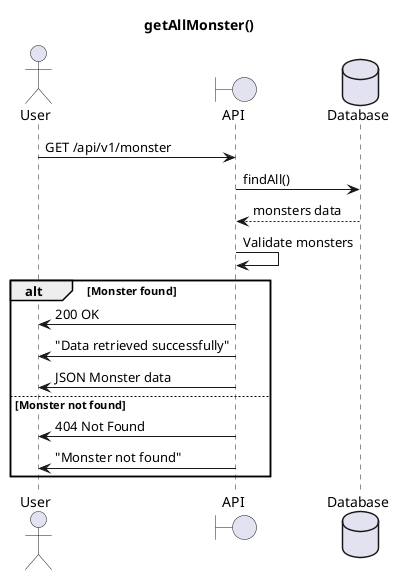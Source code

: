 @startuml
title getAllMonster()

actor User as u
boundary API as a
database Database as d

u->a : GET /api/v1/monster
a->d: findAll()
    d-->a : monsters data
a->a : Validate monsters

alt Monster found
    a->u : 200 OK
    a->u : "Data retrieved successfully"
    a->u : JSON Monster data
else Monster not found
    a->u : 404 Not Found
    a->u : "Monster not found"
end

@enduml
